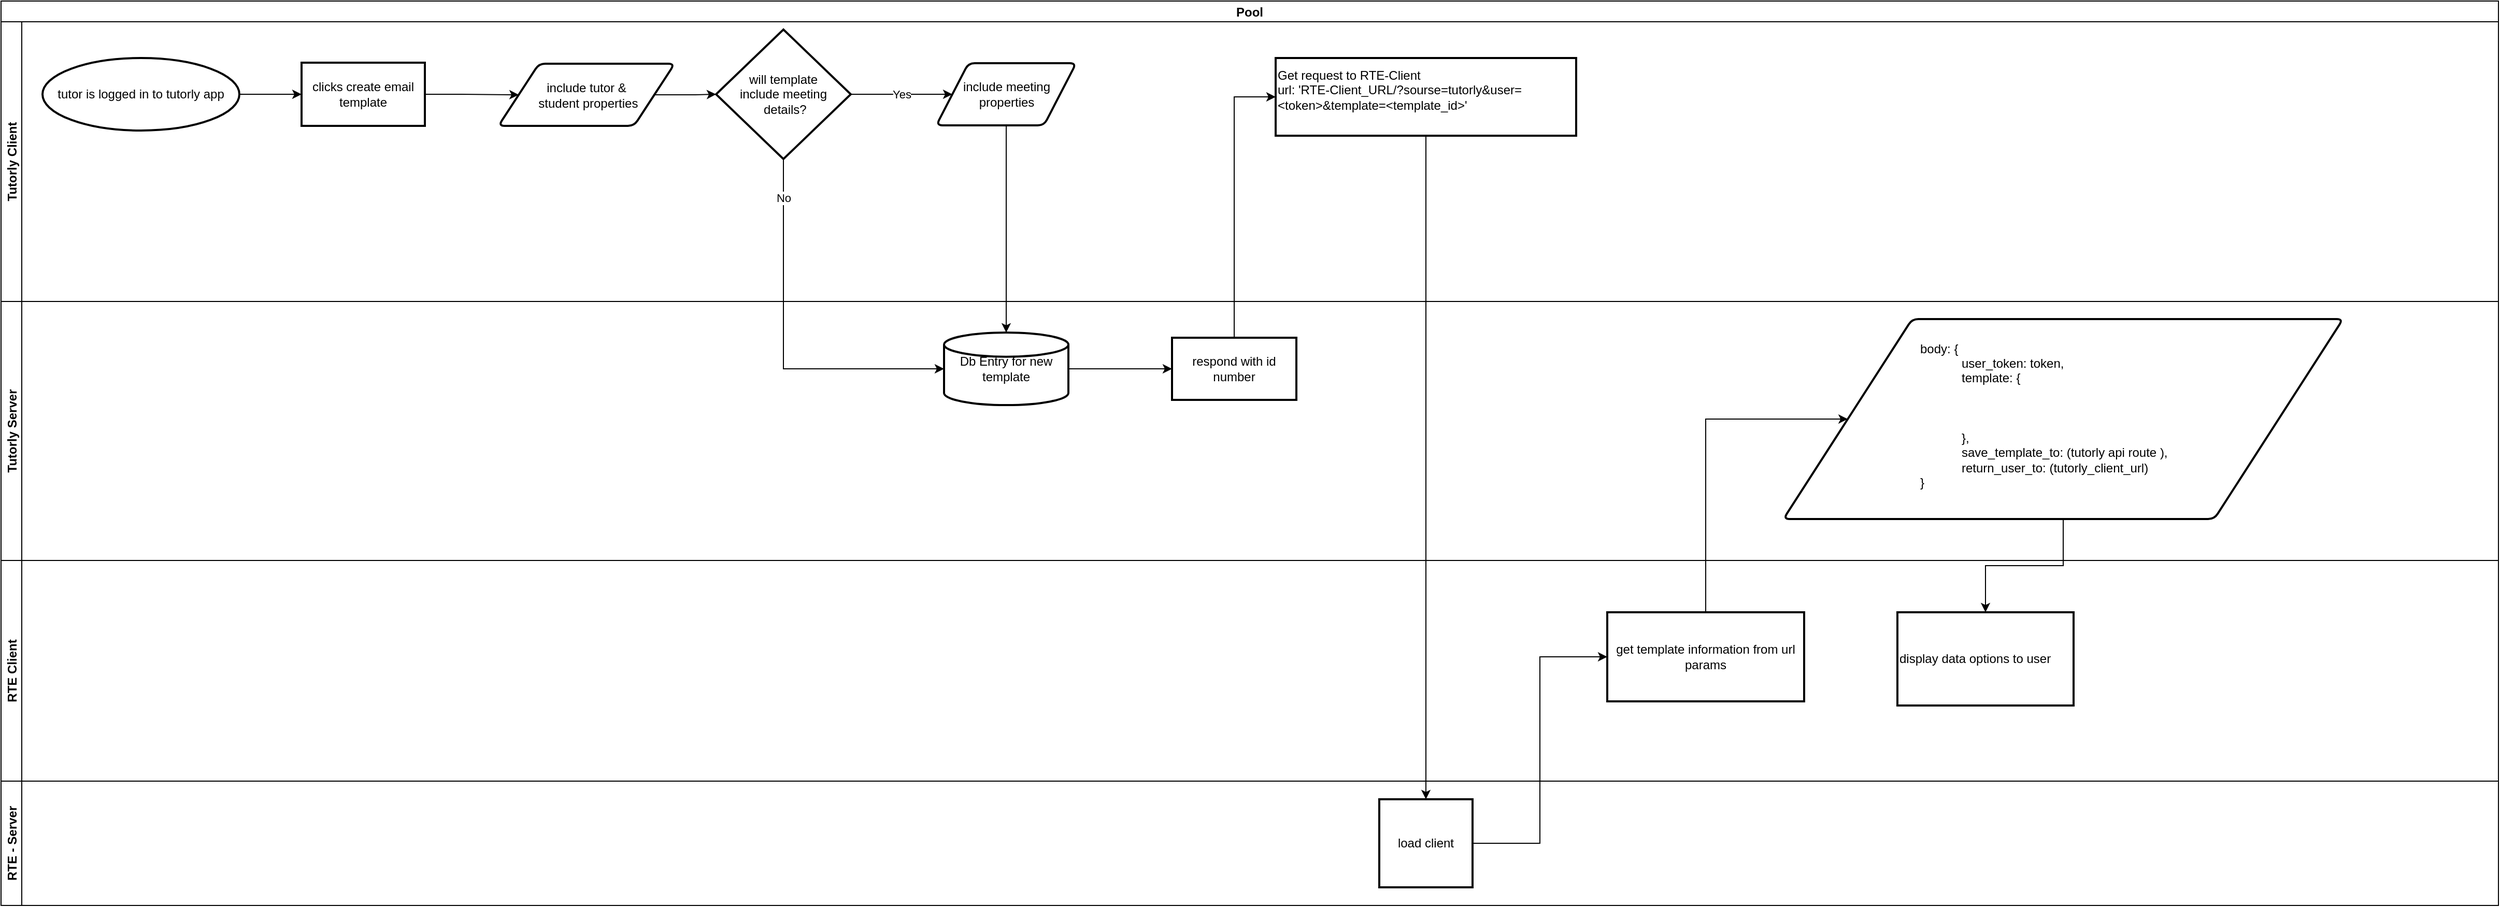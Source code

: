 <mxfile version="16.4.6" type="github">
  <diagram id="xJeY-aYBspKVuAbn9HPW" name="process map">
    <mxGraphModel dx="1370" dy="1121" grid="1" gridSize="10" guides="1" tooltips="1" connect="1" arrows="1" fold="1" page="0" pageScale="1" pageWidth="850" pageHeight="1100" math="0" shadow="0">
      <root>
        <mxCell id="0" />
        <mxCell id="1" parent="0" />
        <mxCell id="YqHw_-z-we6Wixd4SVcK-1" value="Pool" style="swimlane;childLayout=stackLayout;resizeParent=1;resizeParentMax=0;horizontal=1;startSize=20;horizontalStack=0;" vertex="1" parent="1">
          <mxGeometry x="-40" y="-30" width="2410" height="873" as="geometry" />
        </mxCell>
        <mxCell id="YqHw_-z-we6Wixd4SVcK-20" value="" style="edgeStyle=orthogonalEdgeStyle;rounded=0;orthogonalLoop=1;jettySize=auto;html=1;entryX=0;entryY=0.5;entryDx=0;entryDy=0;" edge="1" parent="YqHw_-z-we6Wixd4SVcK-1" source="YqHw_-z-we6Wixd4SVcK-17" target="YqHw_-z-we6Wixd4SVcK-19">
          <mxGeometry relative="1" as="geometry" />
        </mxCell>
        <mxCell id="YqHw_-z-we6Wixd4SVcK-22" value="" style="edgeStyle=orthogonalEdgeStyle;rounded=0;orthogonalLoop=1;jettySize=auto;html=1;" edge="1" parent="YqHw_-z-we6Wixd4SVcK-1" source="YqHw_-z-we6Wixd4SVcK-19" target="YqHw_-z-we6Wixd4SVcK-21">
          <mxGeometry relative="1" as="geometry" />
        </mxCell>
        <mxCell id="YqHw_-z-we6Wixd4SVcK-2" value="Tutorly Client" style="swimlane;startSize=20;horizontal=0;" vertex="1" parent="YqHw_-z-we6Wixd4SVcK-1">
          <mxGeometry y="20" width="2410" height="270" as="geometry" />
        </mxCell>
        <mxCell id="YqHw_-z-we6Wixd4SVcK-5" value="tutor is logged in to tutorly app" style="strokeWidth=2;html=1;shape=mxgraph.flowchart.start_1;whiteSpace=wrap;" vertex="1" parent="YqHw_-z-we6Wixd4SVcK-2">
          <mxGeometry x="40" y="35" width="190" height="70" as="geometry" />
        </mxCell>
        <mxCell id="YqHw_-z-we6Wixd4SVcK-29" style="edgeStyle=orthogonalEdgeStyle;rounded=0;orthogonalLoop=1;jettySize=auto;html=1;exitX=1;exitY=0.5;exitDx=0;exitDy=0;" edge="1" parent="YqHw_-z-we6Wixd4SVcK-2" source="YqHw_-z-we6Wixd4SVcK-6" target="YqHw_-z-we6Wixd4SVcK-27">
          <mxGeometry relative="1" as="geometry" />
        </mxCell>
        <mxCell id="YqHw_-z-we6Wixd4SVcK-6" value="clicks create email template" style="whiteSpace=wrap;html=1;strokeWidth=2;" vertex="1" parent="YqHw_-z-we6Wixd4SVcK-2">
          <mxGeometry x="290" y="39.5" width="119" height="61" as="geometry" />
        </mxCell>
        <mxCell id="YqHw_-z-we6Wixd4SVcK-7" value="" style="edgeStyle=orthogonalEdgeStyle;rounded=0;orthogonalLoop=1;jettySize=auto;html=1;" edge="1" parent="YqHw_-z-we6Wixd4SVcK-2" source="YqHw_-z-we6Wixd4SVcK-5" target="YqHw_-z-we6Wixd4SVcK-6">
          <mxGeometry relative="1" as="geometry" />
        </mxCell>
        <mxCell id="YqHw_-z-we6Wixd4SVcK-19" value="&lt;div&gt;&lt;span&gt;Get request to RTE-Client&lt;/span&gt;&lt;/div&gt;&lt;div&gt;&lt;span&gt;url: &#39;RTE-Client_URL/?sourse=tutorly&amp;amp;user=&amp;lt;token&amp;gt;&amp;amp;template=&amp;lt;template_id&amp;gt;&#39;&lt;/span&gt;&lt;/div&gt;&lt;div&gt;&lt;br&gt;&lt;/div&gt;" style="whiteSpace=wrap;html=1;fillColor=rgb(255, 255, 255);strokeColor=rgb(0, 0, 0);fontColor=rgb(0, 0, 0);strokeWidth=2;align=left;" vertex="1" parent="YqHw_-z-we6Wixd4SVcK-2">
          <mxGeometry x="1230" y="35" width="290" height="75" as="geometry" />
        </mxCell>
        <mxCell id="YqHw_-z-we6Wixd4SVcK-23" value="will template&lt;br&gt;include meeting&lt;br&gt;&amp;nbsp;details?" style="rhombus;whiteSpace=wrap;html=1;strokeWidth=2;" vertex="1" parent="YqHw_-z-we6Wixd4SVcK-2">
          <mxGeometry x="690" y="7.5" width="130" height="125" as="geometry" />
        </mxCell>
        <mxCell id="YqHw_-z-we6Wixd4SVcK-30" style="edgeStyle=orthogonalEdgeStyle;rounded=0;orthogonalLoop=1;jettySize=auto;html=1;exitX=1;exitY=0.5;exitDx=0;exitDy=0;entryX=0;entryY=0.5;entryDx=0;entryDy=0;" edge="1" parent="YqHw_-z-we6Wixd4SVcK-2" source="YqHw_-z-we6Wixd4SVcK-27" target="YqHw_-z-we6Wixd4SVcK-23">
          <mxGeometry relative="1" as="geometry" />
        </mxCell>
        <mxCell id="YqHw_-z-we6Wixd4SVcK-27" value="include tutor &amp;amp;&lt;br&gt;&amp;nbsp;student properties" style="shape=parallelogram;html=1;strokeWidth=2;perimeter=parallelogramPerimeter;whiteSpace=wrap;rounded=1;arcSize=12;size=0.23;fontFamily=Helvetica;fontSize=12;fontColor=rgb(0, 0, 0);align=center;strokeColor=rgb(0, 0, 0);fillColor=rgb(255, 255, 255);" vertex="1" parent="YqHw_-z-we6Wixd4SVcK-2">
          <mxGeometry x="480" y="40.5" width="170" height="60" as="geometry" />
        </mxCell>
        <mxCell id="YqHw_-z-we6Wixd4SVcK-25" value="include meeting properties" style="shape=parallelogram;html=1;strokeWidth=2;perimeter=parallelogramPerimeter;whiteSpace=wrap;rounded=1;arcSize=12;size=0.23;fontFamily=Helvetica;fontSize=12;fontColor=rgb(0, 0, 0);align=center;strokeColor=rgb(0, 0, 0);fillColor=rgb(255, 255, 255);" vertex="1" parent="YqHw_-z-we6Wixd4SVcK-2">
          <mxGeometry x="902.5" y="40" width="135" height="60" as="geometry" />
        </mxCell>
        <mxCell id="YqHw_-z-we6Wixd4SVcK-26" value="Yes" style="edgeStyle=orthogonalEdgeStyle;rounded=0;orthogonalLoop=1;jettySize=auto;html=1;" edge="1" parent="YqHw_-z-we6Wixd4SVcK-2" source="YqHw_-z-we6Wixd4SVcK-23" target="YqHw_-z-we6Wixd4SVcK-25">
          <mxGeometry relative="1" as="geometry" />
        </mxCell>
        <mxCell id="YqHw_-z-we6Wixd4SVcK-3" value="Tutorly Server" style="swimlane;startSize=20;horizontal=0;" vertex="1" parent="YqHw_-z-we6Wixd4SVcK-1">
          <mxGeometry y="290" width="2410" height="250" as="geometry" />
        </mxCell>
        <mxCell id="YqHw_-z-we6Wixd4SVcK-15" value="Db Entry for new template" style="strokeWidth=2;html=1;shape=mxgraph.flowchart.database;whiteSpace=wrap;fontFamily=Helvetica;fontSize=12;fontColor=rgb(0, 0, 0);align=center;strokeColor=rgb(0, 0, 0);fillColor=rgb(255, 255, 255);" vertex="1" parent="YqHw_-z-we6Wixd4SVcK-3">
          <mxGeometry x="910" y="30" width="120" height="70" as="geometry" />
        </mxCell>
        <mxCell id="YqHw_-z-we6Wixd4SVcK-17" value="respond with id number" style="whiteSpace=wrap;html=1;fillColor=rgb(255, 255, 255);strokeColor=rgb(0, 0, 0);fontColor=rgb(0, 0, 0);strokeWidth=2;" vertex="1" parent="YqHw_-z-we6Wixd4SVcK-3">
          <mxGeometry x="1130" y="35" width="120" height="60" as="geometry" />
        </mxCell>
        <mxCell id="YqHw_-z-we6Wixd4SVcK-18" value="" style="edgeStyle=orthogonalEdgeStyle;rounded=0;orthogonalLoop=1;jettySize=auto;html=1;" edge="1" parent="YqHw_-z-we6Wixd4SVcK-3" source="YqHw_-z-we6Wixd4SVcK-15" target="YqHw_-z-we6Wixd4SVcK-17">
          <mxGeometry relative="1" as="geometry" />
        </mxCell>
        <mxCell id="YqHw_-z-we6Wixd4SVcK-37" value="" style="shape=parallelogram;html=1;strokeWidth=2;perimeter=parallelogramPerimeter;whiteSpace=wrap;rounded=1;arcSize=12;size=0.23;fontFamily=Helvetica;fontSize=12;fontColor=rgb(0, 0, 0);align=center;strokeColor=rgb(0, 0, 0);fillColor=rgb(255, 255, 255);" vertex="1" parent="YqHw_-z-we6Wixd4SVcK-3">
          <mxGeometry x="1720" y="17" width="540" height="193" as="geometry" />
        </mxCell>
        <mxCell id="YqHw_-z-we6Wixd4SVcK-41" value="&lt;div&gt;body:&amp;nbsp;{&lt;/div&gt;&lt;span&gt;&lt;/span&gt;&lt;blockquote style=&quot;margin: 0 0 0 40px ; border: none ; padding: 0px&quot;&gt;&lt;/blockquote&gt;&lt;blockquote style=&quot;margin: 0 0 0 40px ; border: none ; padding: 0px&quot;&gt;&lt;span&gt;user_token: token,&lt;br&gt;&lt;/span&gt;&lt;span&gt;template: {&lt;/span&gt;&lt;/blockquote&gt;&lt;blockquote style=&quot;margin: 0 0 0 40px ; border: none ; padding: 0px&quot;&gt;&lt;span&gt;&lt;br&gt;&lt;/span&gt;&lt;/blockquote&gt;&lt;blockquote style=&quot;margin: 0 0 0 40px ; border: none ; padding: 0px&quot;&gt;&lt;span&gt;&lt;br&gt;&lt;/span&gt;&lt;/blockquote&gt;&lt;blockquote style=&quot;margin: 0 0 0 40px ; border: none ; padding: 0px&quot;&gt;&lt;span&gt;&lt;br&gt;&lt;/span&gt;&lt;/blockquote&gt;&lt;blockquote style=&quot;margin: 0 0 0 40px ; border: none ; padding: 0px&quot;&gt;&lt;span&gt;},&lt;br&gt;&lt;/span&gt;&lt;span&gt;save_template_to: (tutorly api route ),&lt;br&gt;&lt;/span&gt;&lt;span&gt;return_user_to: (tutorly_client_url)&lt;/span&gt;&lt;/blockquote&gt;&lt;blockquote style=&quot;margin: 0 0 0 40px ; border: none ; padding: 0px&quot;&gt;&lt;/blockquote&gt;&lt;blockquote style=&quot;margin: 0 0 0 40px ; border: none ; padding: 0px&quot;&gt;&lt;/blockquote&gt;&lt;span&gt;&lt;/span&gt;&lt;div&gt;}&lt;/div&gt;" style="text;html=1;strokeColor=none;fillColor=none;align=left;verticalAlign=middle;whiteSpace=wrap;rounded=0;" vertex="1" parent="YqHw_-z-we6Wixd4SVcK-3">
          <mxGeometry x="1850" y="30" width="260" height="160" as="geometry" />
        </mxCell>
        <mxCell id="YqHw_-z-we6Wixd4SVcK-4" value="RTE Client" style="swimlane;startSize=20;horizontal=0;" vertex="1" parent="YqHw_-z-we6Wixd4SVcK-1">
          <mxGeometry y="540" width="2410" height="213" as="geometry" />
        </mxCell>
        <mxCell id="YqHw_-z-we6Wixd4SVcK-33" value="get template information from url params" style="whiteSpace=wrap;html=1;align=center;fillColor=rgb(255, 255, 255);strokeColor=rgb(0, 0, 0);fontColor=rgb(0, 0, 0);strokeWidth=2;" vertex="1" parent="YqHw_-z-we6Wixd4SVcK-4">
          <mxGeometry x="1550" y="50" width="190" height="86" as="geometry" />
        </mxCell>
        <mxCell id="YqHw_-z-we6Wixd4SVcK-39" value="display data options to user" style="whiteSpace=wrap;html=1;align=left;fillColor=rgb(255, 255, 255);strokeColor=rgb(0, 0, 0);fontColor=rgb(0, 0, 0);strokeWidth=2;" vertex="1" parent="YqHw_-z-we6Wixd4SVcK-4">
          <mxGeometry x="1830" y="50" width="170" height="90" as="geometry" />
        </mxCell>
        <mxCell id="YqHw_-z-we6Wixd4SVcK-8" value="RTE - Server" style="swimlane;startSize=20;horizontal=0;" vertex="1" parent="YqHw_-z-we6Wixd4SVcK-1">
          <mxGeometry y="753" width="2410" height="120" as="geometry" />
        </mxCell>
        <mxCell id="YqHw_-z-we6Wixd4SVcK-21" value="load client" style="whiteSpace=wrap;html=1;align=center;fillColor=rgb(255, 255, 255);strokeColor=rgb(0, 0, 0);fontColor=rgb(0, 0, 0);strokeWidth=2;" vertex="1" parent="YqHw_-z-we6Wixd4SVcK-8">
          <mxGeometry x="1330" y="17.5" width="90" height="85" as="geometry" />
        </mxCell>
        <mxCell id="YqHw_-z-we6Wixd4SVcK-32" value="No" style="edgeStyle=orthogonalEdgeStyle;rounded=0;orthogonalLoop=1;jettySize=auto;html=1;exitX=0.5;exitY=1;exitDx=0;exitDy=0;entryX=0;entryY=0.5;entryDx=0;entryDy=0;entryPerimeter=0;" edge="1" parent="YqHw_-z-we6Wixd4SVcK-1" source="YqHw_-z-we6Wixd4SVcK-23" target="YqHw_-z-we6Wixd4SVcK-15">
          <mxGeometry x="-0.79" relative="1" as="geometry">
            <mxPoint as="offset" />
          </mxGeometry>
        </mxCell>
        <mxCell id="YqHw_-z-we6Wixd4SVcK-31" style="edgeStyle=orthogonalEdgeStyle;rounded=0;orthogonalLoop=1;jettySize=auto;html=1;exitX=0.5;exitY=1;exitDx=0;exitDy=0;entryX=0.5;entryY=0;entryDx=0;entryDy=0;entryPerimeter=0;" edge="1" parent="YqHw_-z-we6Wixd4SVcK-1" source="YqHw_-z-we6Wixd4SVcK-25" target="YqHw_-z-we6Wixd4SVcK-15">
          <mxGeometry relative="1" as="geometry" />
        </mxCell>
        <mxCell id="YqHw_-z-we6Wixd4SVcK-34" value="" style="edgeStyle=orthogonalEdgeStyle;rounded=0;orthogonalLoop=1;jettySize=auto;html=1;entryX=0;entryY=0.5;entryDx=0;entryDy=0;" edge="1" parent="YqHw_-z-we6Wixd4SVcK-1" source="YqHw_-z-we6Wixd4SVcK-21" target="YqHw_-z-we6Wixd4SVcK-33">
          <mxGeometry relative="1" as="geometry" />
        </mxCell>
        <mxCell id="YqHw_-z-we6Wixd4SVcK-38" value="" style="edgeStyle=orthogonalEdgeStyle;rounded=0;orthogonalLoop=1;jettySize=auto;html=1;entryX=0;entryY=0.5;entryDx=0;entryDy=0;exitX=0.5;exitY=0;exitDx=0;exitDy=0;" edge="1" parent="YqHw_-z-we6Wixd4SVcK-1" source="YqHw_-z-we6Wixd4SVcK-33" target="YqHw_-z-we6Wixd4SVcK-37">
          <mxGeometry relative="1" as="geometry">
            <Array as="points">
              <mxPoint x="1645" y="404" />
            </Array>
          </mxGeometry>
        </mxCell>
        <mxCell id="YqHw_-z-we6Wixd4SVcK-40" value="" style="edgeStyle=orthogonalEdgeStyle;rounded=0;orthogonalLoop=1;jettySize=auto;html=1;" edge="1" parent="YqHw_-z-we6Wixd4SVcK-1" source="YqHw_-z-we6Wixd4SVcK-37" target="YqHw_-z-we6Wixd4SVcK-39">
          <mxGeometry relative="1" as="geometry" />
        </mxCell>
      </root>
    </mxGraphModel>
  </diagram>
</mxfile>

